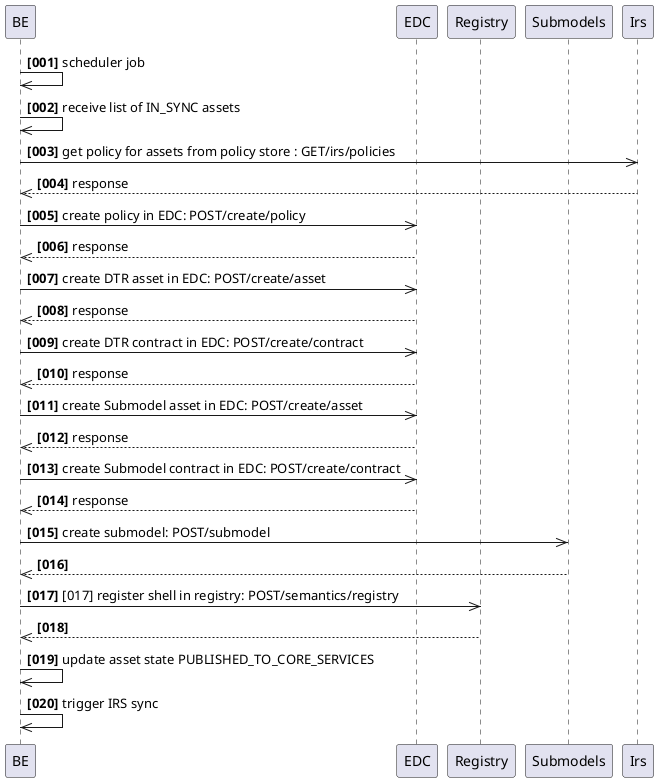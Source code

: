 @startuml
participant BE
participant EDC
participant Registry
participant Submodels
participant Irs
autonumber "<b>[000]"

BE ->> BE: scheduler job
BE ->> BE: receive list of IN_SYNC assets
BE ->> Irs: get policy for assets from policy store : GET/irs/policies
Irs -->> BE: response
BE ->> EDC: create policy in EDC: POST/create/policy
EDC -->> BE: response
BE ->> EDC: create DTR asset in EDC: POST/create/asset
EDC -->> BE: response
BE ->> EDC: create DTR contract in EDC: POST/create/contract
EDC -->> BE: response
BE ->> EDC: create Submodel asset in EDC: POST/create/asset
EDC -->> BE: response
BE ->> EDC: create Submodel contract in EDC: POST/create/contract
EDC -->> BE: response
BE ->> Submodels: create submodel: POST/submodel
Submodels -->> BE:
BE ->> Registry: [017] register shell in registry: POST/semantics/registry
Registry -->> BE:
BE ->> BE: update asset state PUBLISHED_TO_CORE_SERVICES
BE ->> BE: trigger IRS sync
@enduml
